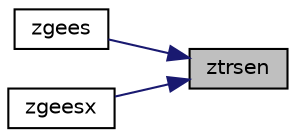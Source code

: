 digraph "ztrsen"
{
 // LATEX_PDF_SIZE
  edge [fontname="Helvetica",fontsize="10",labelfontname="Helvetica",labelfontsize="10"];
  node [fontname="Helvetica",fontsize="10",shape=record];
  rankdir="RL";
  Node1 [label="ztrsen",height=0.2,width=0.4,color="black", fillcolor="grey75", style="filled", fontcolor="black",tooltip="ZTRSEN"];
  Node1 -> Node2 [dir="back",color="midnightblue",fontsize="10",style="solid",fontname="Helvetica"];
  Node2 [label="zgees",height=0.2,width=0.4,color="black", fillcolor="white", style="filled",URL="$zgees_8f.html#a255e11cea9a4fdadaffd2506c86ce53b",tooltip="ZGEES computes the eigenvalues, the Schur form, and, optionally, the matrix of Schur vectors for GE m..."];
  Node1 -> Node3 [dir="back",color="midnightblue",fontsize="10",style="solid",fontname="Helvetica"];
  Node3 [label="zgeesx",height=0.2,width=0.4,color="black", fillcolor="white", style="filled",URL="$zgeesx_8f.html#a5b71a5031d2efac59c8f97c707407f65",tooltip="ZGEESX computes the eigenvalues, the Schur form, and, optionally, the matrix of Schur vectors for GE ..."];
}
